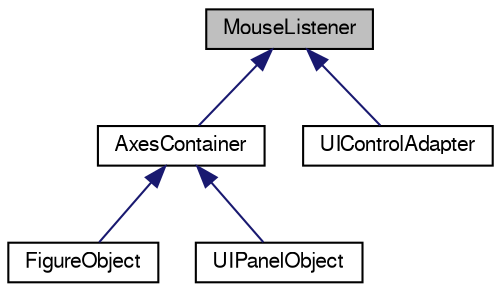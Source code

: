 digraph G
{
  edge [fontname="FreeSans",fontsize="10",labelfontname="FreeSans",labelfontsize="10"];
  node [fontname="FreeSans",fontsize="10",shape=record];
  Node1 [label="MouseListener",height=0.2,width=0.4,color="black", fillcolor="grey75", style="filled" fontcolor="black"];
  Node1 -> Node2 [dir="back",color="midnightblue",fontsize="10",style="solid",fontname="FreeSans"];
  Node2 [label="AxesContainer",height=0.2,width=0.4,color="black", fillcolor="white", style="filled",URL="$classorg_1_1octave_1_1graphics_1_1_axes_container.html"];
  Node2 -> Node3 [dir="back",color="midnightblue",fontsize="10",style="solid",fontname="FreeSans"];
  Node3 [label="FigureObject",height=0.2,width=0.4,color="black", fillcolor="white", style="filled",URL="$classorg_1_1octave_1_1graphics_1_1_figure_object.html"];
  Node2 -> Node4 [dir="back",color="midnightblue",fontsize="10",style="solid",fontname="FreeSans"];
  Node4 [label="UIPanelObject",height=0.2,width=0.4,color="black", fillcolor="white", style="filled",URL="$classorg_1_1octave_1_1graphics_1_1_u_i_panel_object.html"];
  Node1 -> Node5 [dir="back",color="midnightblue",fontsize="10",style="solid",fontname="FreeSans"];
  Node5 [label="UIControlAdapter",height=0.2,width=0.4,color="black", fillcolor="white", style="filled",URL="$classorg_1_1octave_1_1graphics_1_1_u_i_control_adapter.html"];
}
